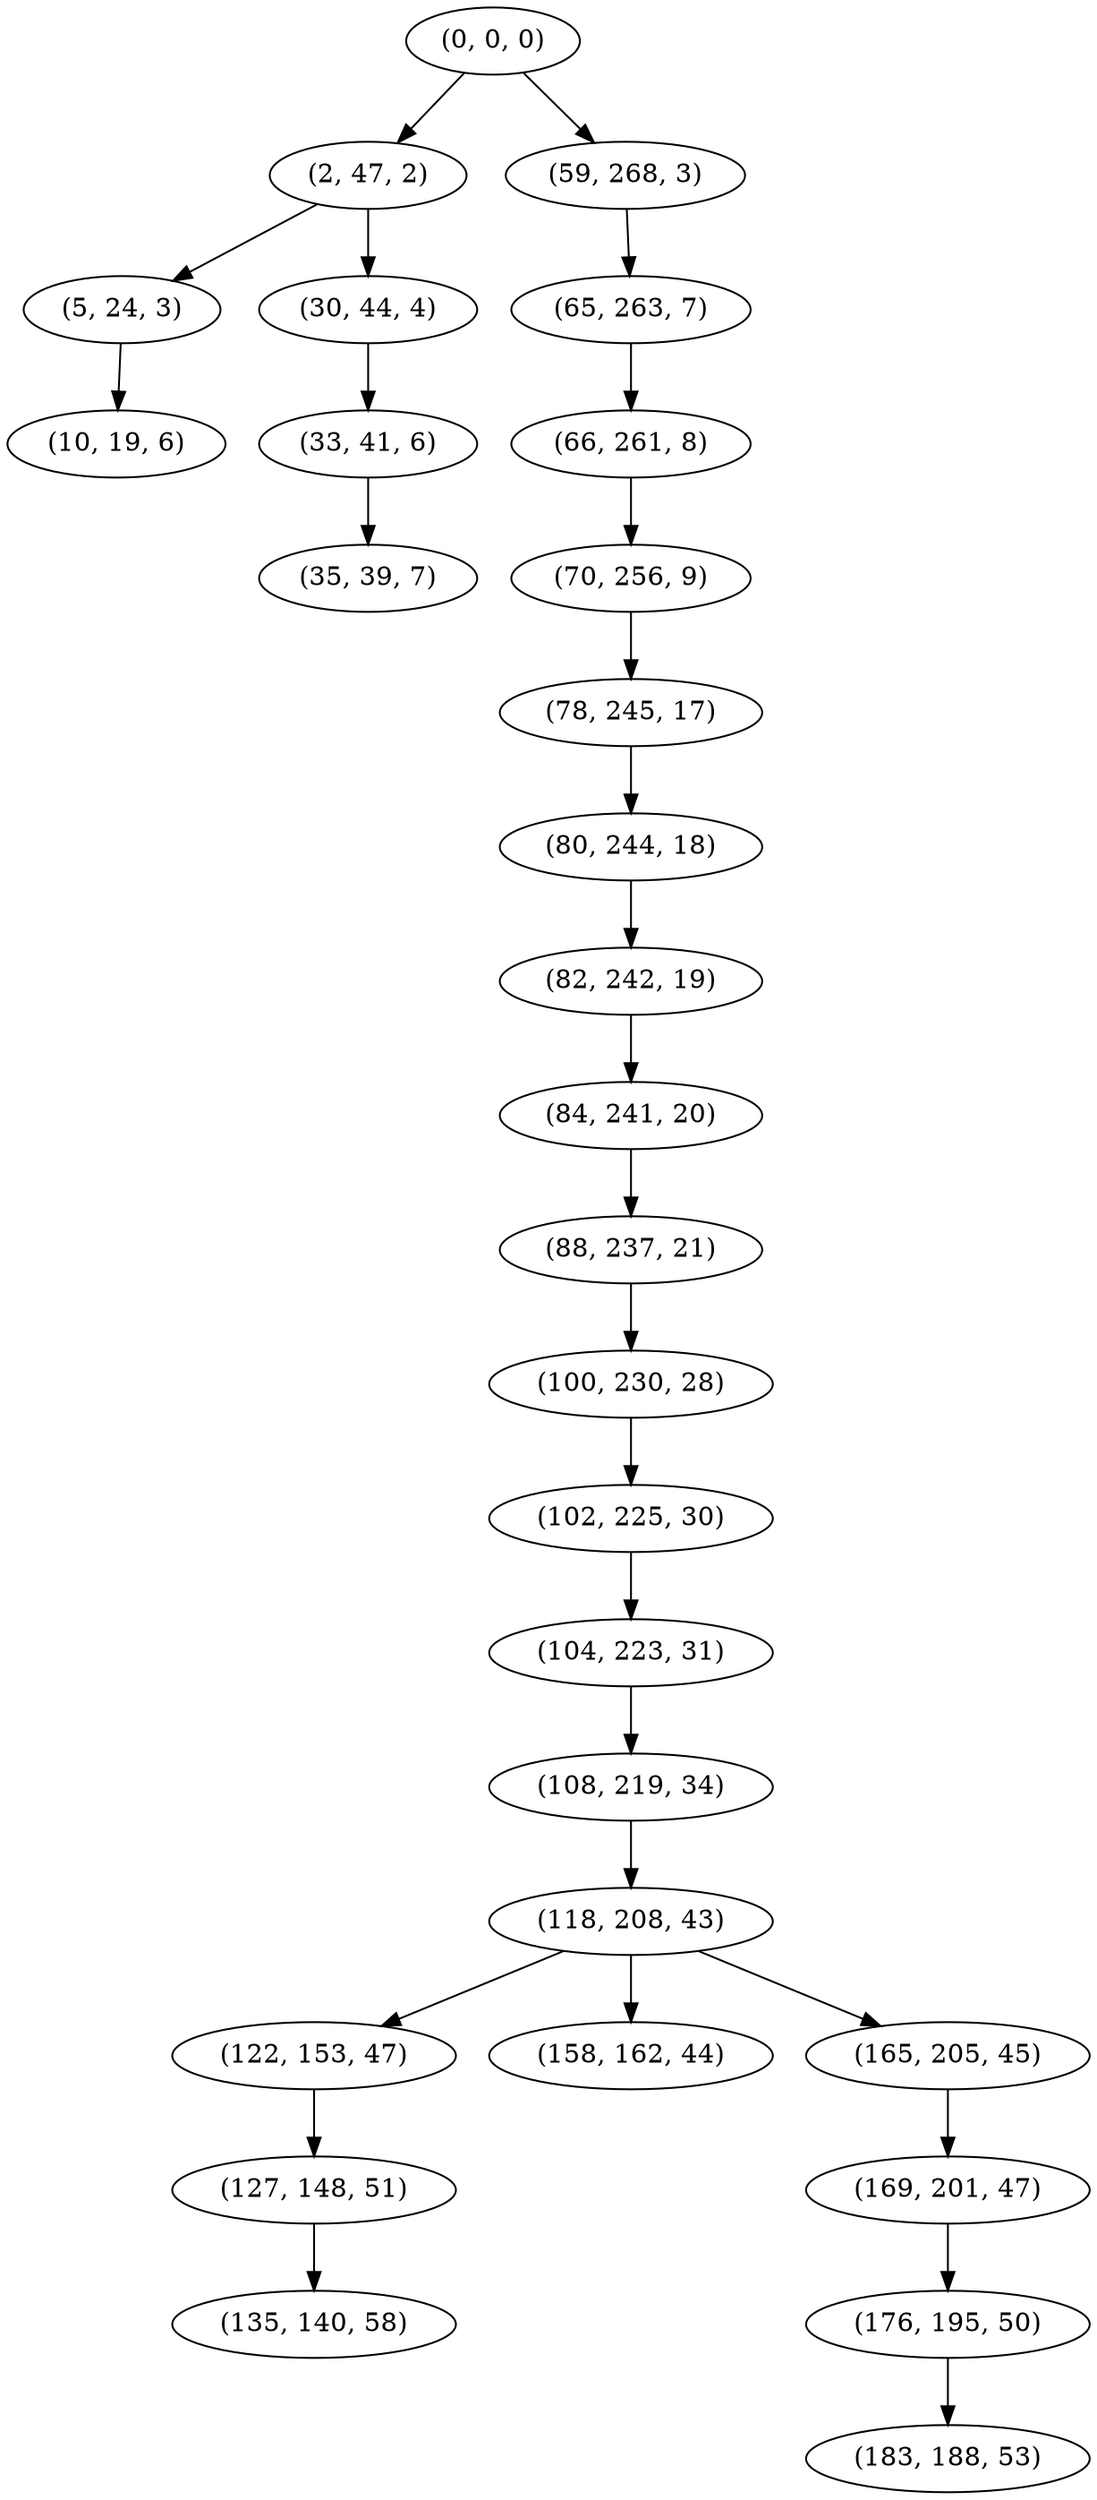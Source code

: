 digraph tree {
    "(0, 0, 0)";
    "(2, 47, 2)";
    "(5, 24, 3)";
    "(10, 19, 6)";
    "(30, 44, 4)";
    "(33, 41, 6)";
    "(35, 39, 7)";
    "(59, 268, 3)";
    "(65, 263, 7)";
    "(66, 261, 8)";
    "(70, 256, 9)";
    "(78, 245, 17)";
    "(80, 244, 18)";
    "(82, 242, 19)";
    "(84, 241, 20)";
    "(88, 237, 21)";
    "(100, 230, 28)";
    "(102, 225, 30)";
    "(104, 223, 31)";
    "(108, 219, 34)";
    "(118, 208, 43)";
    "(122, 153, 47)";
    "(127, 148, 51)";
    "(135, 140, 58)";
    "(158, 162, 44)";
    "(165, 205, 45)";
    "(169, 201, 47)";
    "(176, 195, 50)";
    "(183, 188, 53)";
    "(0, 0, 0)" -> "(2, 47, 2)";
    "(0, 0, 0)" -> "(59, 268, 3)";
    "(2, 47, 2)" -> "(5, 24, 3)";
    "(2, 47, 2)" -> "(30, 44, 4)";
    "(5, 24, 3)" -> "(10, 19, 6)";
    "(30, 44, 4)" -> "(33, 41, 6)";
    "(33, 41, 6)" -> "(35, 39, 7)";
    "(59, 268, 3)" -> "(65, 263, 7)";
    "(65, 263, 7)" -> "(66, 261, 8)";
    "(66, 261, 8)" -> "(70, 256, 9)";
    "(70, 256, 9)" -> "(78, 245, 17)";
    "(78, 245, 17)" -> "(80, 244, 18)";
    "(80, 244, 18)" -> "(82, 242, 19)";
    "(82, 242, 19)" -> "(84, 241, 20)";
    "(84, 241, 20)" -> "(88, 237, 21)";
    "(88, 237, 21)" -> "(100, 230, 28)";
    "(100, 230, 28)" -> "(102, 225, 30)";
    "(102, 225, 30)" -> "(104, 223, 31)";
    "(104, 223, 31)" -> "(108, 219, 34)";
    "(108, 219, 34)" -> "(118, 208, 43)";
    "(118, 208, 43)" -> "(122, 153, 47)";
    "(118, 208, 43)" -> "(158, 162, 44)";
    "(118, 208, 43)" -> "(165, 205, 45)";
    "(122, 153, 47)" -> "(127, 148, 51)";
    "(127, 148, 51)" -> "(135, 140, 58)";
    "(165, 205, 45)" -> "(169, 201, 47)";
    "(169, 201, 47)" -> "(176, 195, 50)";
    "(176, 195, 50)" -> "(183, 188, 53)";
}
